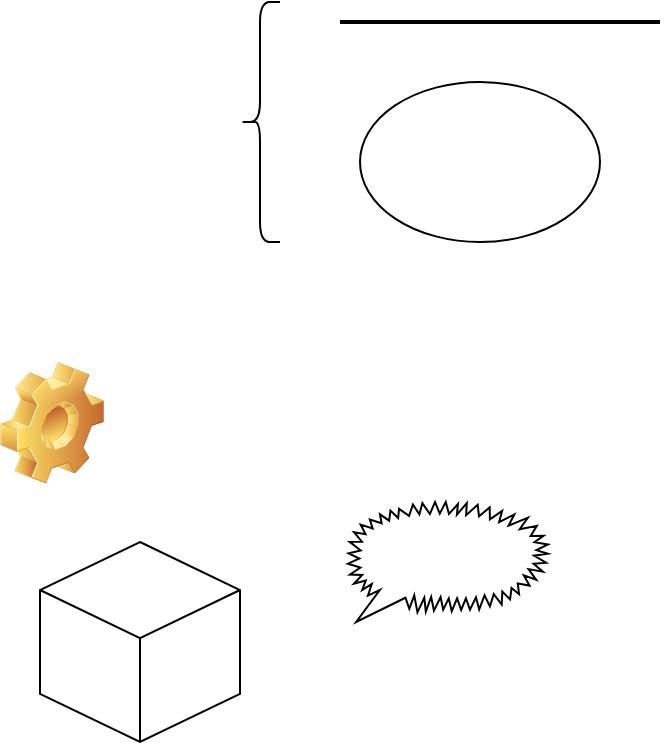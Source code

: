 <mxfile version="13.7.9" type="github">
  <diagram id="0-X2YlRZ_bXSOWf-01DC" name="Page-1">
    <mxGraphModel dx="1080" dy="732" grid="1" gridSize="10" guides="1" tooltips="1" connect="1" arrows="1" fold="1" page="1" pageScale="1" pageWidth="827" pageHeight="1169" math="0" shadow="0">
      <root>
        <mxCell id="0" />
        <mxCell id="1" parent="0" />
        <mxCell id="9NbLjylKJKqMQ0mpTwAn-1" value="" style="ellipse;whiteSpace=wrap;html=1;" vertex="1" parent="1">
          <mxGeometry x="370" y="280" width="120" height="80" as="geometry" />
        </mxCell>
        <mxCell id="9NbLjylKJKqMQ0mpTwAn-2" value="" style="shape=curlyBracket;whiteSpace=wrap;html=1;rounded=1;" vertex="1" parent="1">
          <mxGeometry x="310" y="240" width="20" height="120" as="geometry" />
        </mxCell>
        <mxCell id="9NbLjylKJKqMQ0mpTwAn-3" value="" style="line;strokeWidth=2;html=1;" vertex="1" parent="1">
          <mxGeometry x="360" y="245" width="160" height="10" as="geometry" />
        </mxCell>
        <mxCell id="9NbLjylKJKqMQ0mpTwAn-4" value="" style="shape=image;html=1;verticalLabelPosition=bottom;verticalAlign=top;imageAspect=1;aspect=fixed;image=img/clipart/Gear_128x128.png" vertex="1" parent="1">
          <mxGeometry x="190" y="420" width="52" height="61" as="geometry" />
        </mxCell>
        <mxCell id="9NbLjylKJKqMQ0mpTwAn-5" value="" style="whiteSpace=wrap;html=1;shape=mxgraph.basic.isocube;isoAngle=15;" vertex="1" parent="1">
          <mxGeometry x="210" y="510" width="100" height="100" as="geometry" />
        </mxCell>
        <mxCell id="9NbLjylKJKqMQ0mpTwAn-6" value="" style="whiteSpace=wrap;html=1;shape=mxgraph.basic.loud_callout" vertex="1" parent="1">
          <mxGeometry x="364" y="490" width="100" height="60" as="geometry" />
        </mxCell>
      </root>
    </mxGraphModel>
  </diagram>
</mxfile>
